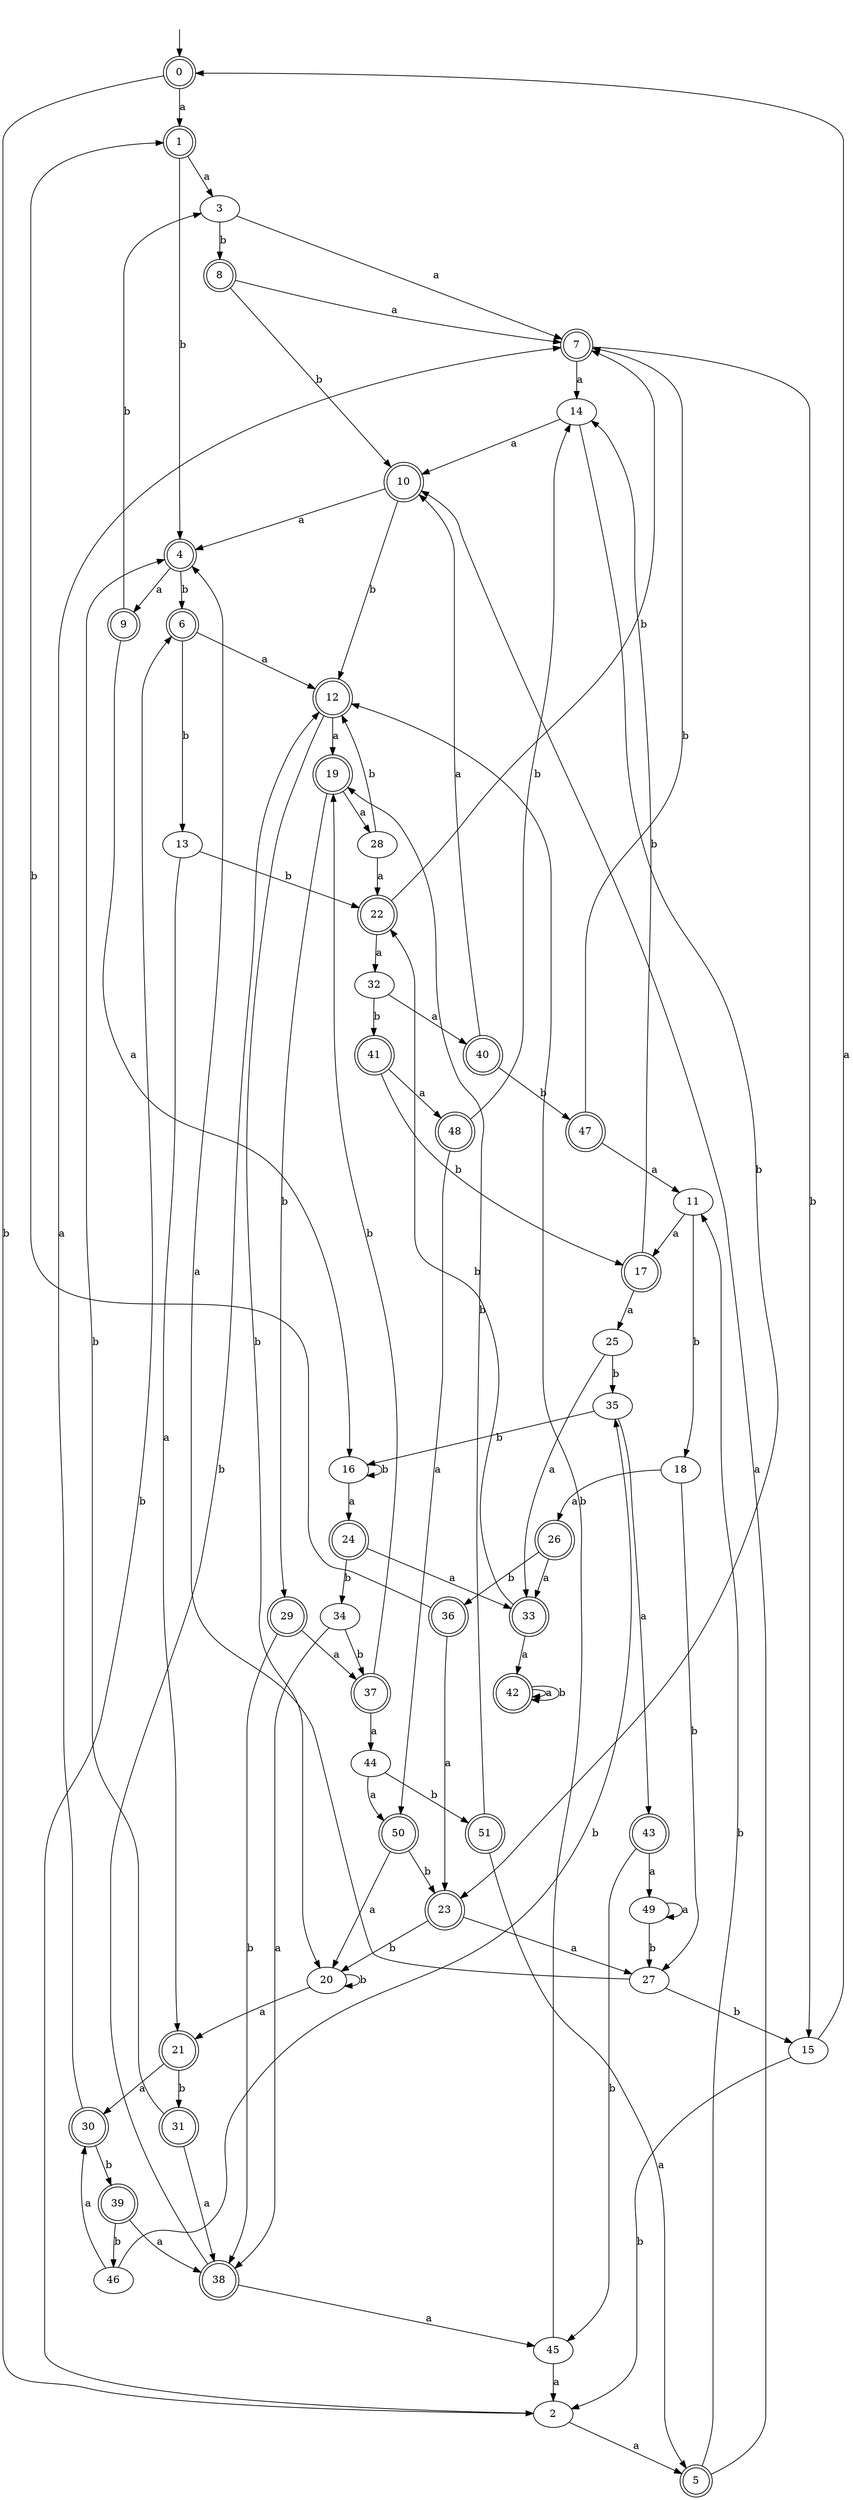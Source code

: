 digraph RandomDFA {
  __start0 [label="", shape=none];
  __start0 -> 0 [label=""];
  0 [shape=circle] [shape=doublecircle]
  0 -> 1 [label="a"]
  0 -> 2 [label="b"]
  1 [shape=doublecircle]
  1 -> 3 [label="a"]
  1 -> 4 [label="b"]
  2
  2 -> 5 [label="a"]
  2 -> 6 [label="b"]
  3
  3 -> 7 [label="a"]
  3 -> 8 [label="b"]
  4 [shape=doublecircle]
  4 -> 9 [label="a"]
  4 -> 6 [label="b"]
  5 [shape=doublecircle]
  5 -> 10 [label="a"]
  5 -> 11 [label="b"]
  6 [shape=doublecircle]
  6 -> 12 [label="a"]
  6 -> 13 [label="b"]
  7 [shape=doublecircle]
  7 -> 14 [label="a"]
  7 -> 15 [label="b"]
  8 [shape=doublecircle]
  8 -> 7 [label="a"]
  8 -> 10 [label="b"]
  9 [shape=doublecircle]
  9 -> 16 [label="a"]
  9 -> 3 [label="b"]
  10 [shape=doublecircle]
  10 -> 4 [label="a"]
  10 -> 12 [label="b"]
  11
  11 -> 17 [label="a"]
  11 -> 18 [label="b"]
  12 [shape=doublecircle]
  12 -> 19 [label="a"]
  12 -> 20 [label="b"]
  13
  13 -> 21 [label="a"]
  13 -> 22 [label="b"]
  14
  14 -> 10 [label="a"]
  14 -> 23 [label="b"]
  15
  15 -> 0 [label="a"]
  15 -> 2 [label="b"]
  16
  16 -> 24 [label="a"]
  16 -> 16 [label="b"]
  17 [shape=doublecircle]
  17 -> 25 [label="a"]
  17 -> 14 [label="b"]
  18
  18 -> 26 [label="a"]
  18 -> 27 [label="b"]
  19 [shape=doublecircle]
  19 -> 28 [label="a"]
  19 -> 29 [label="b"]
  20
  20 -> 21 [label="a"]
  20 -> 20 [label="b"]
  21 [shape=doublecircle]
  21 -> 30 [label="a"]
  21 -> 31 [label="b"]
  22 [shape=doublecircle]
  22 -> 32 [label="a"]
  22 -> 7 [label="b"]
  23 [shape=doublecircle]
  23 -> 27 [label="a"]
  23 -> 20 [label="b"]
  24 [shape=doublecircle]
  24 -> 33 [label="a"]
  24 -> 34 [label="b"]
  25
  25 -> 33 [label="a"]
  25 -> 35 [label="b"]
  26 [shape=doublecircle]
  26 -> 33 [label="a"]
  26 -> 36 [label="b"]
  27
  27 -> 4 [label="a"]
  27 -> 15 [label="b"]
  28
  28 -> 22 [label="a"]
  28 -> 12 [label="b"]
  29 [shape=doublecircle]
  29 -> 37 [label="a"]
  29 -> 38 [label="b"]
  30 [shape=doublecircle]
  30 -> 7 [label="a"]
  30 -> 39 [label="b"]
  31 [shape=doublecircle]
  31 -> 38 [label="a"]
  31 -> 4 [label="b"]
  32
  32 -> 40 [label="a"]
  32 -> 41 [label="b"]
  33 [shape=doublecircle]
  33 -> 42 [label="a"]
  33 -> 22 [label="b"]
  34
  34 -> 38 [label="a"]
  34 -> 37 [label="b"]
  35
  35 -> 43 [label="a"]
  35 -> 16 [label="b"]
  36 [shape=doublecircle]
  36 -> 23 [label="a"]
  36 -> 1 [label="b"]
  37 [shape=doublecircle]
  37 -> 44 [label="a"]
  37 -> 19 [label="b"]
  38 [shape=doublecircle]
  38 -> 45 [label="a"]
  38 -> 12 [label="b"]
  39 [shape=doublecircle]
  39 -> 38 [label="a"]
  39 -> 46 [label="b"]
  40 [shape=doublecircle]
  40 -> 10 [label="a"]
  40 -> 47 [label="b"]
  41 [shape=doublecircle]
  41 -> 48 [label="a"]
  41 -> 17 [label="b"]
  42 [shape=doublecircle]
  42 -> 42 [label="a"]
  42 -> 42 [label="b"]
  43 [shape=doublecircle]
  43 -> 49 [label="a"]
  43 -> 45 [label="b"]
  44
  44 -> 50 [label="a"]
  44 -> 51 [label="b"]
  45
  45 -> 2 [label="a"]
  45 -> 12 [label="b"]
  46
  46 -> 30 [label="a"]
  46 -> 35 [label="b"]
  47 [shape=doublecircle]
  47 -> 11 [label="a"]
  47 -> 7 [label="b"]
  48 [shape=doublecircle]
  48 -> 50 [label="a"]
  48 -> 14 [label="b"]
  49
  49 -> 49 [label="a"]
  49 -> 27 [label="b"]
  50 [shape=doublecircle]
  50 -> 20 [label="a"]
  50 -> 23 [label="b"]
  51 [shape=doublecircle]
  51 -> 5 [label="a"]
  51 -> 19 [label="b"]
}
